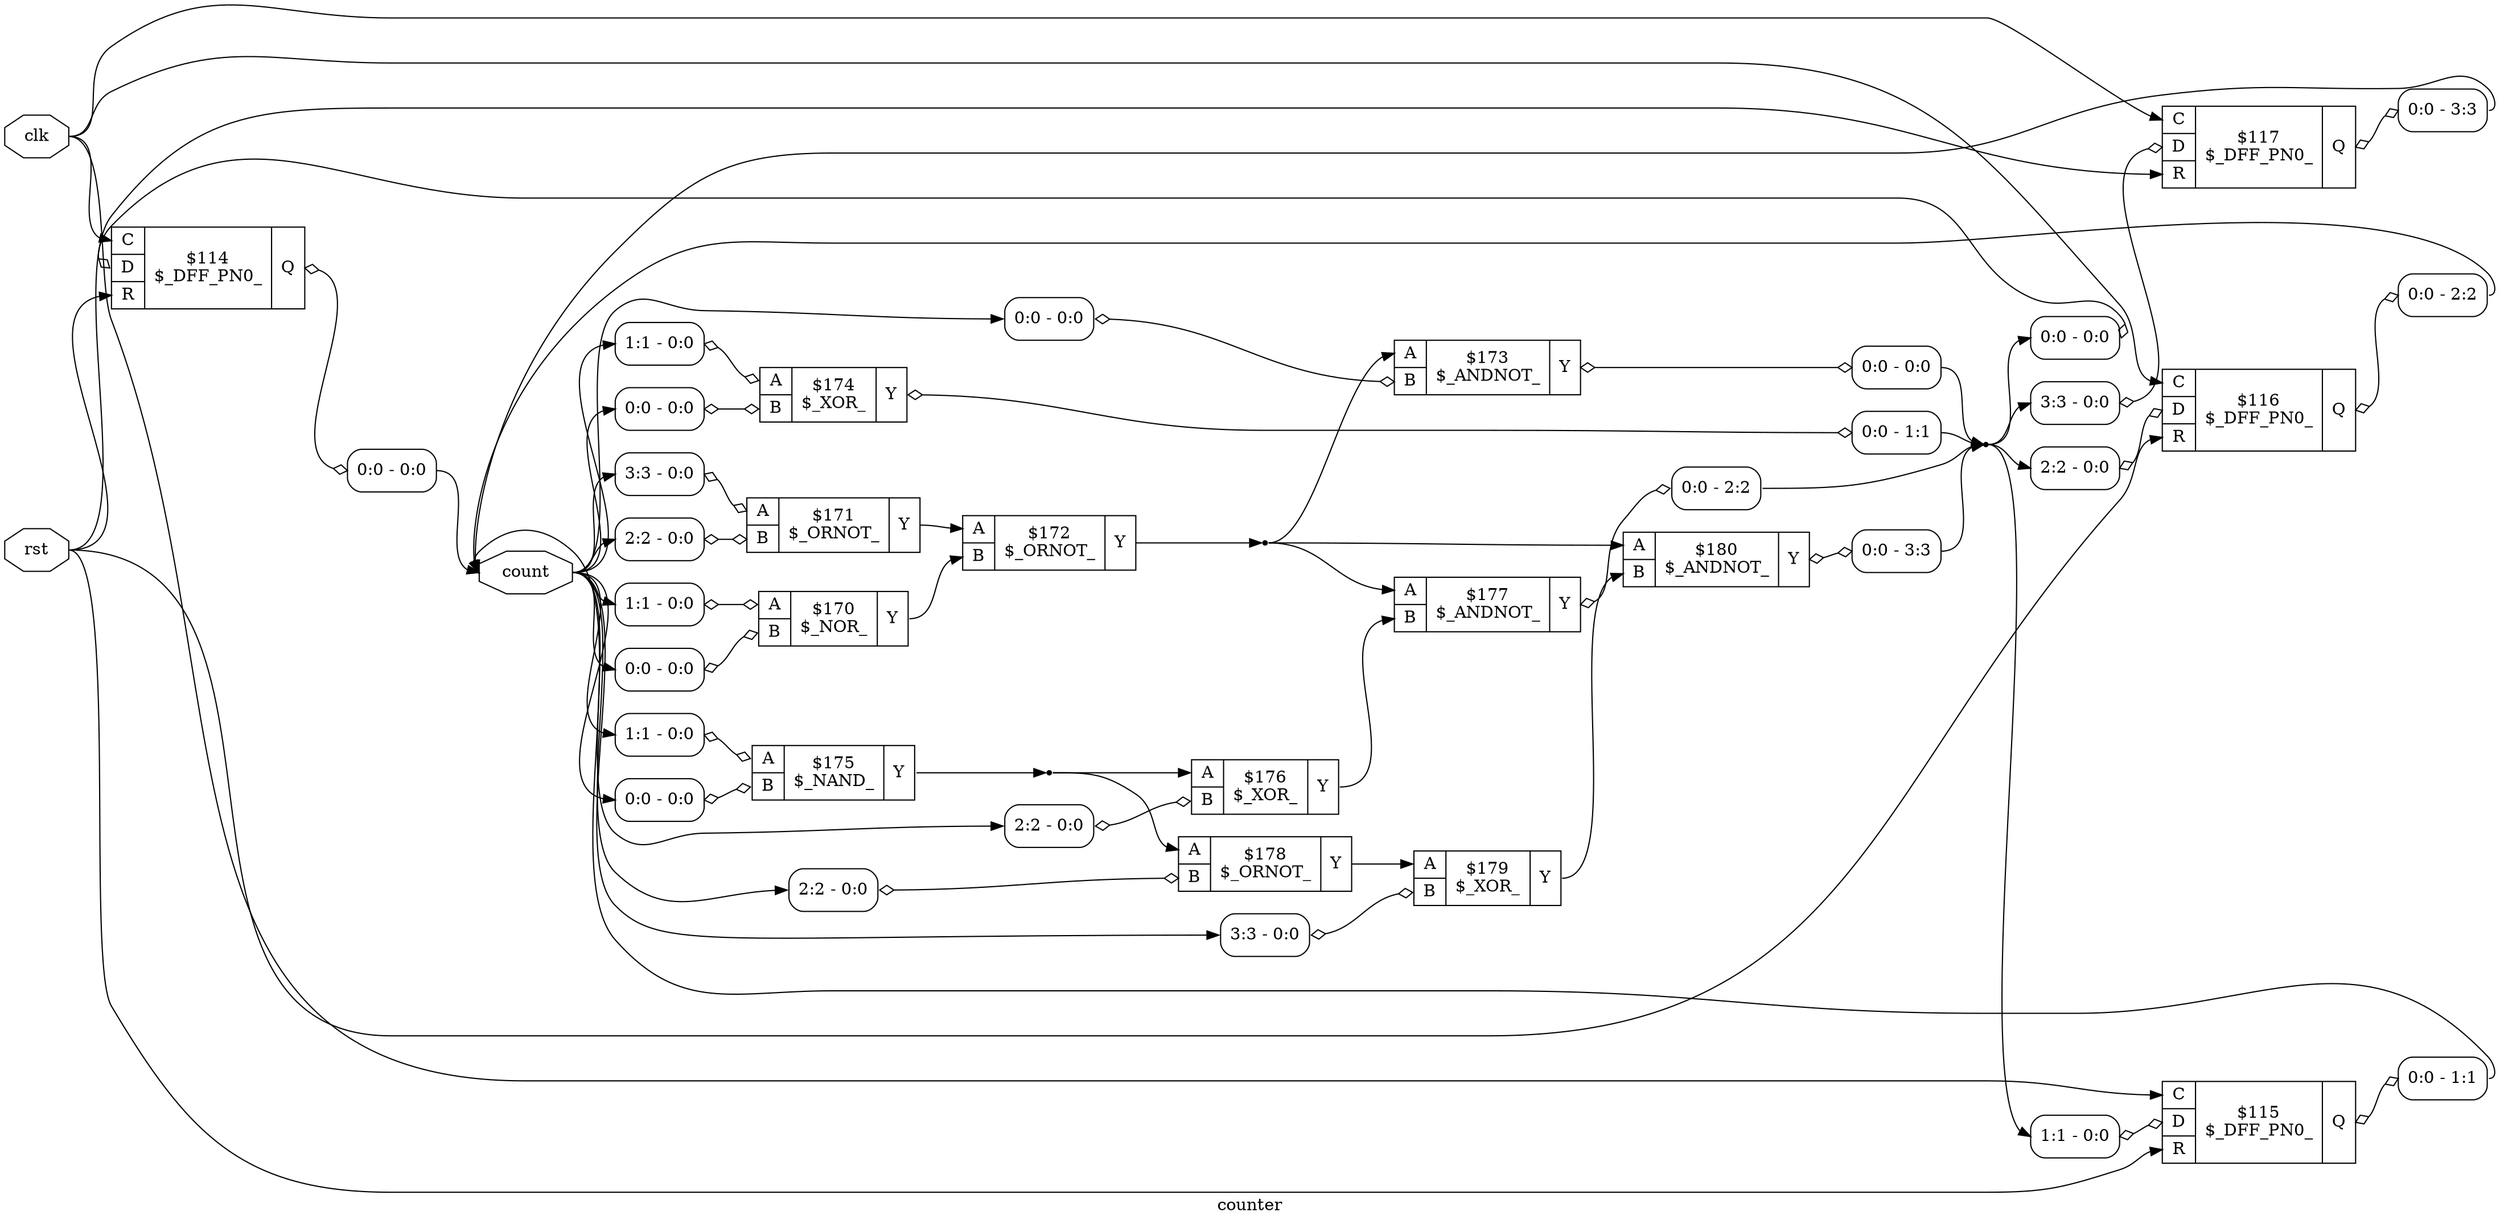 digraph "counter" {
label="counter";
rankdir="LR";
remincross=true;
n9 [ shape=octagon, label="clk", color="black", fontcolor="black" ];
n10 [ shape=octagon, label="count", color="black", fontcolor="black" ];
n11 [ shape=octagon, label="rst", color="black", fontcolor="black" ];
c15 [ shape=record, label="{{<p12> A|<p13> B}|$170\n$_NOR_|{<p14> Y}}",  ];
x0 [ shape=record, style=rounded, label="<s0> 1:1 - 0:0 ", color="black", fontcolor="black" ];
x0:e -> c15:p12:w [arrowhead=odiamond, arrowtail=odiamond, dir=both, color="black", fontcolor="black", label=""];
x1 [ shape=record, style=rounded, label="<s0> 0:0 - 0:0 ", color="black", fontcolor="black" ];
x1:e -> c15:p13:w [arrowhead=odiamond, arrowtail=odiamond, dir=both, color="black", fontcolor="black", label=""];
c16 [ shape=record, label="{{<p12> A|<p13> B}|$171\n$_ORNOT_|{<p14> Y}}",  ];
x2 [ shape=record, style=rounded, label="<s0> 3:3 - 0:0 ", color="black", fontcolor="black" ];
x2:e -> c16:p12:w [arrowhead=odiamond, arrowtail=odiamond, dir=both, color="black", fontcolor="black", label=""];
x3 [ shape=record, style=rounded, label="<s0> 2:2 - 0:0 ", color="black", fontcolor="black" ];
x3:e -> c16:p13:w [arrowhead=odiamond, arrowtail=odiamond, dir=both, color="black", fontcolor="black", label=""];
c17 [ shape=record, label="{{<p12> A|<p13> B}|$172\n$_ORNOT_|{<p14> Y}}",  ];
c18 [ shape=record, label="{{<p12> A|<p13> B}|$173\n$_ANDNOT_|{<p14> Y}}",  ];
x4 [ shape=record, style=rounded, label="<s0> 0:0 - 0:0 ", color="black", fontcolor="black" ];
x4:e -> c18:p13:w [arrowhead=odiamond, arrowtail=odiamond, dir=both, color="black", fontcolor="black", label=""];
x5 [ shape=record, style=rounded, label="<s0> 0:0 - 0:0 ", color="black", fontcolor="black" ];
c18:p14:e -> x5:w [arrowhead=odiamond, arrowtail=odiamond, dir=both, color="black", fontcolor="black", label=""];
c19 [ shape=record, label="{{<p12> A|<p13> B}|$174\n$_XOR_|{<p14> Y}}",  ];
x6 [ shape=record, style=rounded, label="<s0> 1:1 - 0:0 ", color="black", fontcolor="black" ];
x6:e -> c19:p12:w [arrowhead=odiamond, arrowtail=odiamond, dir=both, color="black", fontcolor="black", label=""];
x7 [ shape=record, style=rounded, label="<s0> 0:0 - 0:0 ", color="black", fontcolor="black" ];
x7:e -> c19:p13:w [arrowhead=odiamond, arrowtail=odiamond, dir=both, color="black", fontcolor="black", label=""];
x8 [ shape=record, style=rounded, label="<s0> 0:0 - 1:1 ", color="black", fontcolor="black" ];
c19:p14:e -> x8:w [arrowhead=odiamond, arrowtail=odiamond, dir=both, color="black", fontcolor="black", label=""];
c20 [ shape=record, label="{{<p12> A|<p13> B}|$175\n$_NAND_|{<p14> Y}}",  ];
x9 [ shape=record, style=rounded, label="<s0> 1:1 - 0:0 ", color="black", fontcolor="black" ];
x9:e -> c20:p12:w [arrowhead=odiamond, arrowtail=odiamond, dir=both, color="black", fontcolor="black", label=""];
x10 [ shape=record, style=rounded, label="<s0> 0:0 - 0:0 ", color="black", fontcolor="black" ];
x10:e -> c20:p13:w [arrowhead=odiamond, arrowtail=odiamond, dir=both, color="black", fontcolor="black", label=""];
c21 [ shape=record, label="{{<p12> A|<p13> B}|$176\n$_XOR_|{<p14> Y}}",  ];
x11 [ shape=record, style=rounded, label="<s0> 2:2 - 0:0 ", color="black", fontcolor="black" ];
x11:e -> c21:p13:w [arrowhead=odiamond, arrowtail=odiamond, dir=both, color="black", fontcolor="black", label=""];
c22 [ shape=record, label="{{<p12> A|<p13> B}|$177\n$_ANDNOT_|{<p14> Y}}",  ];
x12 [ shape=record, style=rounded, label="<s0> 0:0 - 2:2 ", color="black", fontcolor="black" ];
c22:p14:e -> x12:w [arrowhead=odiamond, arrowtail=odiamond, dir=both, color="black", fontcolor="black", label=""];
c23 [ shape=record, label="{{<p12> A|<p13> B}|$178\n$_ORNOT_|{<p14> Y}}",  ];
x13 [ shape=record, style=rounded, label="<s0> 2:2 - 0:0 ", color="black", fontcolor="black" ];
x13:e -> c23:p13:w [arrowhead=odiamond, arrowtail=odiamond, dir=both, color="black", fontcolor="black", label=""];
c24 [ shape=record, label="{{<p12> A|<p13> B}|$179\n$_XOR_|{<p14> Y}}",  ];
x14 [ shape=record, style=rounded, label="<s0> 3:3 - 0:0 ", color="black", fontcolor="black" ];
x14:e -> c24:p13:w [arrowhead=odiamond, arrowtail=odiamond, dir=both, color="black", fontcolor="black", label=""];
c25 [ shape=record, label="{{<p12> A|<p13> B}|$180\n$_ANDNOT_|{<p14> Y}}",  ];
x15 [ shape=record, style=rounded, label="<s0> 0:0 - 3:3 ", color="black", fontcolor="black" ];
c25:p14:e -> x15:w [arrowhead=odiamond, arrowtail=odiamond, dir=both, color="black", fontcolor="black", label=""];
c30 [ shape=record, label="{{<p26> C|<p27> D|<p28> R}|$114\n$_DFF_PN0_|{<p29> Q}}",  ];
x16 [ shape=record, style=rounded, label="<s0> 0:0 - 0:0 ", color="black", fontcolor="black" ];
x16:e -> c30:p27:w [arrowhead=odiamond, arrowtail=odiamond, dir=both, color="black", fontcolor="black", label=""];
x17 [ shape=record, style=rounded, label="<s0> 0:0 - 0:0 ", color="black", fontcolor="black" ];
c30:p29:e -> x17:w [arrowhead=odiamond, arrowtail=odiamond, dir=both, color="black", fontcolor="black", label=""];
c31 [ shape=record, label="{{<p26> C|<p27> D|<p28> R}|$115\n$_DFF_PN0_|{<p29> Q}}",  ];
x18 [ shape=record, style=rounded, label="<s0> 1:1 - 0:0 ", color="black", fontcolor="black" ];
x18:e -> c31:p27:w [arrowhead=odiamond, arrowtail=odiamond, dir=both, color="black", fontcolor="black", label=""];
x19 [ shape=record, style=rounded, label="<s0> 0:0 - 1:1 ", color="black", fontcolor="black" ];
c31:p29:e -> x19:w [arrowhead=odiamond, arrowtail=odiamond, dir=both, color="black", fontcolor="black", label=""];
c32 [ shape=record, label="{{<p26> C|<p27> D|<p28> R}|$116\n$_DFF_PN0_|{<p29> Q}}",  ];
x20 [ shape=record, style=rounded, label="<s0> 2:2 - 0:0 ", color="black", fontcolor="black" ];
x20:e -> c32:p27:w [arrowhead=odiamond, arrowtail=odiamond, dir=both, color="black", fontcolor="black", label=""];
x21 [ shape=record, style=rounded, label="<s0> 0:0 - 2:2 ", color="black", fontcolor="black" ];
c32:p29:e -> x21:w [arrowhead=odiamond, arrowtail=odiamond, dir=both, color="black", fontcolor="black", label=""];
c33 [ shape=record, label="{{<p26> C|<p27> D|<p28> R}|$117\n$_DFF_PN0_|{<p29> Q}}",  ];
x22 [ shape=record, style=rounded, label="<s0> 3:3 - 0:0 ", color="black", fontcolor="black" ];
x22:e -> c33:p27:w [arrowhead=odiamond, arrowtail=odiamond, dir=both, color="black", fontcolor="black", label=""];
x23 [ shape=record, style=rounded, label="<s0> 0:0 - 3:3 ", color="black", fontcolor="black" ];
c33:p29:e -> x23:w [arrowhead=odiamond, arrowtail=odiamond, dir=both, color="black", fontcolor="black", label=""];
n1 [ shape=point ];
x12:s0:e -> n1:w [color="black", fontcolor="black", label=""];
x15:s0:e -> n1:w [color="black", fontcolor="black", label=""];
x5:s0:e -> n1:w [color="black", fontcolor="black", label=""];
x8:s0:e -> n1:w [color="black", fontcolor="black", label=""];
n1:e -> x16:s0:w [color="black", fontcolor="black", label=""];
n1:e -> x18:s0:w [color="black", fontcolor="black", label=""];
n1:e -> x20:s0:w [color="black", fontcolor="black", label=""];
n1:e -> x22:s0:w [color="black", fontcolor="black", label=""];
x17:s0:e -> n10:w [color="black", fontcolor="black", label=""];
x19:s0:e -> n10:w [color="black", fontcolor="black", label=""];
x21:s0:e -> n10:w [color="black", fontcolor="black", label=""];
x23:s0:e -> n10:w [color="black", fontcolor="black", label=""];
n10:e -> x0:s0:w [color="black", fontcolor="black", label=""];
n10:e -> x10:s0:w [color="black", fontcolor="black", label=""];
n10:e -> x11:s0:w [color="black", fontcolor="black", label=""];
n10:e -> x13:s0:w [color="black", fontcolor="black", label=""];
n10:e -> x14:s0:w [color="black", fontcolor="black", label=""];
n10:e -> x1:s0:w [color="black", fontcolor="black", label=""];
n10:e -> x2:s0:w [color="black", fontcolor="black", label=""];
n10:e -> x3:s0:w [color="black", fontcolor="black", label=""];
n10:e -> x4:s0:w [color="black", fontcolor="black", label=""];
n10:e -> x6:s0:w [color="black", fontcolor="black", label=""];
n10:e -> x7:s0:w [color="black", fontcolor="black", label=""];
n10:e -> x9:s0:w [color="black", fontcolor="black", label=""];
n11:e -> c30:p28:w [color="black", fontcolor="black", label=""];
n11:e -> c31:p28:w [color="black", fontcolor="black", label=""];
n11:e -> c32:p28:w [color="black", fontcolor="black", label=""];
n11:e -> c33:p28:w [color="black", fontcolor="black", label=""];
c16:p14:e -> c17:p12:w [color="black", fontcolor="black", label=""];
n3 [ shape=point ];
c17:p14:e -> n3:w [color="black", fontcolor="black", label=""];
n3:e -> c18:p12:w [color="black", fontcolor="black", label=""];
n3:e -> c22:p12:w [color="black", fontcolor="black", label=""];
n3:e -> c25:p12:w [color="black", fontcolor="black", label=""];
n4 [ shape=point ];
c20:p14:e -> n4:w [color="black", fontcolor="black", label=""];
n4:e -> c21:p12:w [color="black", fontcolor="black", label=""];
n4:e -> c23:p12:w [color="black", fontcolor="black", label=""];
c21:p14:e -> c22:p13:w [color="black", fontcolor="black", label=""];
c23:p14:e -> c24:p12:w [color="black", fontcolor="black", label=""];
c24:p14:e -> c25:p13:w [color="black", fontcolor="black", label=""];
c15:p14:e -> c17:p13:w [color="black", fontcolor="black", label=""];
n9:e -> c30:p26:w [color="black", fontcolor="black", label=""];
n9:e -> c31:p26:w [color="black", fontcolor="black", label=""];
n9:e -> c32:p26:w [color="black", fontcolor="black", label=""];
n9:e -> c33:p26:w [color="black", fontcolor="black", label=""];
}
